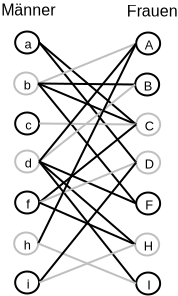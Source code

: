 <?xml version="1.0" encoding="UTF-8"?>
<dia:diagram xmlns:dia="http://www.lysator.liu.se/~alla/dia/"><dia:layer name="Hintergrund" visible="true"><dia:object type="Standard - Ellipse" version="0" id="O0"><dia:attribute name="obj_pos"><dia:point val="7.9,5"/></dia:attribute><dia:attribute name="obj_bb"><dia:rectangle val="7.85,4.95;9.15,6.15"/></dia:attribute><dia:attribute name="elem_corner"><dia:point val="7.9,5"/></dia:attribute><dia:attribute name="elem_width"><dia:real val="1.2"/></dia:attribute><dia:attribute name="elem_height"><dia:real val="1.1"/></dia:attribute></dia:object><dia:object type="Standard - Text" version="0" id="O1"><dia:attribute name="obj_pos"><dia:point val="8.55,5.85"/></dia:attribute><dia:attribute name="obj_bb"><dia:rectangle val="8.375,5.25;8.725,6.25"/></dia:attribute><dia:attribute name="text"><dia:composite type="text"><dia:attribute name="string"><dia:string>#a#</dia:string></dia:attribute><dia:attribute name="font"><dia:font family="arial" style="0" name="Helvetica"/></dia:attribute><dia:attribute name="height"><dia:real val="0.8"/></dia:attribute><dia:attribute name="pos"><dia:point val="8.55,5.85"/></dia:attribute><dia:attribute name="color"><dia:color val="#000000"/></dia:attribute><dia:attribute name="alignment"><dia:enum val="1"/></dia:attribute></dia:composite></dia:attribute></dia:object><dia:object type="Standard - Ellipse" version="0" id="O2"><dia:attribute name="obj_pos"><dia:point val="7.85,7.05"/></dia:attribute><dia:attribute name="obj_bb"><dia:rectangle val="7.8,7;9.1,8.2"/></dia:attribute><dia:attribute name="elem_corner"><dia:point val="7.85,7.05"/></dia:attribute><dia:attribute name="elem_width"><dia:real val="1.2"/></dia:attribute><dia:attribute name="elem_height"><dia:real val="1.1"/></dia:attribute><dia:attribute name="border_color"><dia:color val="#bfbfbf"/></dia:attribute></dia:object><dia:object type="Standard - Text" version="0" id="O3"><dia:attribute name="obj_pos"><dia:point val="8.5,7.9"/></dia:attribute><dia:attribute name="obj_bb"><dia:rectangle val="8.325,7.3;8.675,8.3"/></dia:attribute><dia:attribute name="text"><dia:composite type="text"><dia:attribute name="string"><dia:string>#b#</dia:string></dia:attribute><dia:attribute name="font"><dia:font family="arial" style="0" name="Helvetica"/></dia:attribute><dia:attribute name="height"><dia:real val="0.8"/></dia:attribute><dia:attribute name="pos"><dia:point val="8.5,7.9"/></dia:attribute><dia:attribute name="color"><dia:color val="#000000"/></dia:attribute><dia:attribute name="alignment"><dia:enum val="1"/></dia:attribute></dia:composite></dia:attribute></dia:object><dia:object type="Standard - Ellipse" version="0" id="O4"><dia:attribute name="obj_pos"><dia:point val="7.9,9.05"/></dia:attribute><dia:attribute name="obj_bb"><dia:rectangle val="7.85,9;9.15,10.2"/></dia:attribute><dia:attribute name="elem_corner"><dia:point val="7.9,9.05"/></dia:attribute><dia:attribute name="elem_width"><dia:real val="1.2"/></dia:attribute><dia:attribute name="elem_height"><dia:real val="1.1"/></dia:attribute></dia:object><dia:object type="Standard - Text" version="0" id="O5"><dia:attribute name="obj_pos"><dia:point val="8.55,9.9"/></dia:attribute><dia:attribute name="obj_bb"><dia:rectangle val="8.4,9.3;8.7,10.3"/></dia:attribute><dia:attribute name="text"><dia:composite type="text"><dia:attribute name="string"><dia:string>#c#</dia:string></dia:attribute><dia:attribute name="font"><dia:font family="arial" style="0" name="Helvetica"/></dia:attribute><dia:attribute name="height"><dia:real val="0.8"/></dia:attribute><dia:attribute name="pos"><dia:point val="8.55,9.9"/></dia:attribute><dia:attribute name="color"><dia:color val="#000000"/></dia:attribute><dia:attribute name="alignment"><dia:enum val="1"/></dia:attribute></dia:composite></dia:attribute></dia:object><dia:object type="Standard - Ellipse" version="0" id="O6"><dia:attribute name="obj_pos"><dia:point val="7.9,10.95"/></dia:attribute><dia:attribute name="obj_bb"><dia:rectangle val="7.85,10.9;9.15,12.1"/></dia:attribute><dia:attribute name="elem_corner"><dia:point val="7.9,10.95"/></dia:attribute><dia:attribute name="elem_width"><dia:real val="1.2"/></dia:attribute><dia:attribute name="elem_height"><dia:real val="1.1"/></dia:attribute><dia:attribute name="border_color"><dia:color val="#bfbfbf"/></dia:attribute></dia:object><dia:object type="Standard - Text" version="0" id="O7"><dia:attribute name="obj_pos"><dia:point val="8.55,11.8"/></dia:attribute><dia:attribute name="obj_bb"><dia:rectangle val="8.375,11.2;8.725,12.2"/></dia:attribute><dia:attribute name="text"><dia:composite type="text"><dia:attribute name="string"><dia:string>#d#</dia:string></dia:attribute><dia:attribute name="font"><dia:font family="arial" style="0" name="Helvetica"/></dia:attribute><dia:attribute name="height"><dia:real val="0.8"/></dia:attribute><dia:attribute name="pos"><dia:point val="8.55,11.8"/></dia:attribute><dia:attribute name="color"><dia:color val="#000000"/></dia:attribute><dia:attribute name="alignment"><dia:enum val="1"/></dia:attribute></dia:composite></dia:attribute></dia:object><dia:object type="Standard - Ellipse" version="0" id="O8"><dia:attribute name="obj_pos"><dia:point val="7.9,13"/></dia:attribute><dia:attribute name="obj_bb"><dia:rectangle val="7.85,12.95;9.15,14.15"/></dia:attribute><dia:attribute name="elem_corner"><dia:point val="7.9,13"/></dia:attribute><dia:attribute name="elem_width"><dia:real val="1.2"/></dia:attribute><dia:attribute name="elem_height"><dia:real val="1.1"/></dia:attribute></dia:object><dia:object type="Standard - Text" version="0" id="O9"><dia:attribute name="obj_pos"><dia:point val="8.55,13.85"/></dia:attribute><dia:attribute name="obj_bb"><dia:rectangle val="8.475,13.25;8.625,14.25"/></dia:attribute><dia:attribute name="text"><dia:composite type="text"><dia:attribute name="string"><dia:string>#f#</dia:string></dia:attribute><dia:attribute name="font"><dia:font family="arial" style="0" name="Helvetica"/></dia:attribute><dia:attribute name="height"><dia:real val="0.8"/></dia:attribute><dia:attribute name="pos"><dia:point val="8.55,13.85"/></dia:attribute><dia:attribute name="color"><dia:color val="#000000"/></dia:attribute><dia:attribute name="alignment"><dia:enum val="1"/></dia:attribute></dia:composite></dia:attribute></dia:object><dia:object type="Standard - Ellipse" version="0" id="O10"><dia:attribute name="obj_pos"><dia:point val="7.85,15.05"/></dia:attribute><dia:attribute name="obj_bb"><dia:rectangle val="7.8,15;9.1,16.2"/></dia:attribute><dia:attribute name="elem_corner"><dia:point val="7.85,15.05"/></dia:attribute><dia:attribute name="elem_width"><dia:real val="1.2"/></dia:attribute><dia:attribute name="elem_height"><dia:real val="1.1"/></dia:attribute><dia:attribute name="border_color"><dia:color val="#bfbfbf"/></dia:attribute></dia:object><dia:object type="Standard - Text" version="0" id="O11"><dia:attribute name="obj_pos"><dia:point val="8.5,15.9"/></dia:attribute><dia:attribute name="obj_bb"><dia:rectangle val="8.325,15.3;8.675,16.3"/></dia:attribute><dia:attribute name="text"><dia:composite type="text"><dia:attribute name="string"><dia:string>#h#</dia:string></dia:attribute><dia:attribute name="font"><dia:font family="arial" style="0" name="Helvetica"/></dia:attribute><dia:attribute name="height"><dia:real val="0.8"/></dia:attribute><dia:attribute name="pos"><dia:point val="8.5,15.9"/></dia:attribute><dia:attribute name="color"><dia:color val="#000000"/></dia:attribute><dia:attribute name="alignment"><dia:enum val="1"/></dia:attribute></dia:composite></dia:attribute></dia:object><dia:object type="Standard - Ellipse" version="0" id="O12"><dia:attribute name="obj_pos"><dia:point val="7.9,17"/></dia:attribute><dia:attribute name="obj_bb"><dia:rectangle val="7.85,16.95;9.15,18.15"/></dia:attribute><dia:attribute name="elem_corner"><dia:point val="7.9,17"/></dia:attribute><dia:attribute name="elem_width"><dia:real val="1.2"/></dia:attribute><dia:attribute name="elem_height"><dia:real val="1.1"/></dia:attribute></dia:object><dia:object type="Standard - Text" version="0" id="O13"><dia:attribute name="obj_pos"><dia:point val="8.55,17.85"/></dia:attribute><dia:attribute name="obj_bb"><dia:rectangle val="8.475,17.25;8.625,18.25"/></dia:attribute><dia:attribute name="text"><dia:composite type="text"><dia:attribute name="string"><dia:string>#i#</dia:string></dia:attribute><dia:attribute name="font"><dia:font family="arial" style="0" name="Helvetica"/></dia:attribute><dia:attribute name="height"><dia:real val="0.8"/></dia:attribute><dia:attribute name="pos"><dia:point val="8.55,17.85"/></dia:attribute><dia:attribute name="color"><dia:color val="#000000"/></dia:attribute><dia:attribute name="alignment"><dia:enum val="1"/></dia:attribute></dia:composite></dia:attribute></dia:object><dia:object type="Standard - Ellipse" version="0" id="O14"><dia:attribute name="obj_pos"><dia:point val="13.95,5.05"/></dia:attribute><dia:attribute name="obj_bb"><dia:rectangle val="13.9,5;15.2,6.2"/></dia:attribute><dia:attribute name="elem_corner"><dia:point val="13.95,5.05"/></dia:attribute><dia:attribute name="elem_width"><dia:real val="1.2"/></dia:attribute><dia:attribute name="elem_height"><dia:real val="1.1"/></dia:attribute></dia:object><dia:object type="Standard - Text" version="0" id="O15"><dia:attribute name="obj_pos"><dia:point val="14.6,5.9"/></dia:attribute><dia:attribute name="obj_bb"><dia:rectangle val="14.425,5.3;14.775,6.3"/></dia:attribute><dia:attribute name="text"><dia:composite type="text"><dia:attribute name="string"><dia:string>#A#</dia:string></dia:attribute><dia:attribute name="font"><dia:font family="arial" style="0" name="Helvetica"/></dia:attribute><dia:attribute name="height"><dia:real val="0.8"/></dia:attribute><dia:attribute name="pos"><dia:point val="14.6,5.9"/></dia:attribute><dia:attribute name="color"><dia:color val="#000000"/></dia:attribute><dia:attribute name="alignment"><dia:enum val="1"/></dia:attribute></dia:composite></dia:attribute></dia:object><dia:object type="Standard - Ellipse" version="0" id="O16"><dia:attribute name="obj_pos"><dia:point val="13.9,7.1"/></dia:attribute><dia:attribute name="obj_bb"><dia:rectangle val="13.85,7.05;15.15,8.25"/></dia:attribute><dia:attribute name="elem_corner"><dia:point val="13.9,7.1"/></dia:attribute><dia:attribute name="elem_width"><dia:real val="1.2"/></dia:attribute><dia:attribute name="elem_height"><dia:real val="1.1"/></dia:attribute></dia:object><dia:object type="Standard - Text" version="0" id="O17"><dia:attribute name="obj_pos"><dia:point val="14.55,7.95"/></dia:attribute><dia:attribute name="obj_bb"><dia:rectangle val="14.35,7.35;14.75,8.35"/></dia:attribute><dia:attribute name="text"><dia:composite type="text"><dia:attribute name="string"><dia:string>#B#</dia:string></dia:attribute><dia:attribute name="font"><dia:font family="arial" style="0" name="Helvetica"/></dia:attribute><dia:attribute name="height"><dia:real val="0.8"/></dia:attribute><dia:attribute name="pos"><dia:point val="14.55,7.95"/></dia:attribute><dia:attribute name="color"><dia:color val="#000000"/></dia:attribute><dia:attribute name="alignment"><dia:enum val="1"/></dia:attribute></dia:composite></dia:attribute></dia:object><dia:object type="Standard - Ellipse" version="0" id="O18"><dia:attribute name="obj_pos"><dia:point val="13.95,9.1"/></dia:attribute><dia:attribute name="obj_bb"><dia:rectangle val="13.9,9.05;15.2,10.25"/></dia:attribute><dia:attribute name="elem_corner"><dia:point val="13.95,9.1"/></dia:attribute><dia:attribute name="elem_width"><dia:real val="1.2"/></dia:attribute><dia:attribute name="elem_height"><dia:real val="1.1"/></dia:attribute><dia:attribute name="border_color"><dia:color val="#bfbfbf"/></dia:attribute></dia:object><dia:object type="Standard - Text" version="0" id="O19"><dia:attribute name="obj_pos"><dia:point val="14.6,9.95"/></dia:attribute><dia:attribute name="obj_bb"><dia:rectangle val="14.375,9.35;14.825,10.35"/></dia:attribute><dia:attribute name="text"><dia:composite type="text"><dia:attribute name="string"><dia:string>#C#</dia:string></dia:attribute><dia:attribute name="font"><dia:font family="arial" style="0" name="Helvetica"/></dia:attribute><dia:attribute name="height"><dia:real val="0.8"/></dia:attribute><dia:attribute name="pos"><dia:point val="14.6,9.95"/></dia:attribute><dia:attribute name="color"><dia:color val="#000000"/></dia:attribute><dia:attribute name="alignment"><dia:enum val="1"/></dia:attribute></dia:composite></dia:attribute></dia:object><dia:object type="Standard - Ellipse" version="0" id="O20"><dia:attribute name="obj_pos"><dia:point val="13.95,11"/></dia:attribute><dia:attribute name="obj_bb"><dia:rectangle val="13.9,10.95;15.2,12.15"/></dia:attribute><dia:attribute name="elem_corner"><dia:point val="13.95,11"/></dia:attribute><dia:attribute name="elem_width"><dia:real val="1.2"/></dia:attribute><dia:attribute name="elem_height"><dia:real val="1.1"/></dia:attribute><dia:attribute name="border_color"><dia:color val="#bfbfbf"/></dia:attribute></dia:object><dia:object type="Standard - Text" version="0" id="O21"><dia:attribute name="obj_pos"><dia:point val="14.6,11.85"/></dia:attribute><dia:attribute name="obj_bb"><dia:rectangle val="14.375,11.25;14.825,12.25"/></dia:attribute><dia:attribute name="text"><dia:composite type="text"><dia:attribute name="string"><dia:string>#D#</dia:string></dia:attribute><dia:attribute name="font"><dia:font family="arial" style="0" name="Helvetica"/></dia:attribute><dia:attribute name="height"><dia:real val="0.8"/></dia:attribute><dia:attribute name="pos"><dia:point val="14.6,11.85"/></dia:attribute><dia:attribute name="color"><dia:color val="#000000"/></dia:attribute><dia:attribute name="alignment"><dia:enum val="1"/></dia:attribute></dia:composite></dia:attribute></dia:object><dia:object type="Standard - Ellipse" version="0" id="O22"><dia:attribute name="obj_pos"><dia:point val="13.95,13.05"/></dia:attribute><dia:attribute name="obj_bb"><dia:rectangle val="13.9,13;15.2,14.2"/></dia:attribute><dia:attribute name="elem_corner"><dia:point val="13.95,13.05"/></dia:attribute><dia:attribute name="elem_width"><dia:real val="1.2"/></dia:attribute><dia:attribute name="elem_height"><dia:real val="1.1"/></dia:attribute></dia:object><dia:object type="Standard - Text" version="0" id="O23"><dia:attribute name="obj_pos"><dia:point val="14.6,13.9"/></dia:attribute><dia:attribute name="obj_bb"><dia:rectangle val="14.425,13.3;14.775,14.3"/></dia:attribute><dia:attribute name="text"><dia:composite type="text"><dia:attribute name="string"><dia:string>#F#</dia:string></dia:attribute><dia:attribute name="font"><dia:font family="arial" style="0" name="Helvetica"/></dia:attribute><dia:attribute name="height"><dia:real val="0.8"/></dia:attribute><dia:attribute name="pos"><dia:point val="14.6,13.9"/></dia:attribute><dia:attribute name="color"><dia:color val="#000000"/></dia:attribute><dia:attribute name="alignment"><dia:enum val="1"/></dia:attribute></dia:composite></dia:attribute></dia:object><dia:object type="Standard - Ellipse" version="0" id="O24"><dia:attribute name="obj_pos"><dia:point val="13.9,15.1"/></dia:attribute><dia:attribute name="obj_bb"><dia:rectangle val="13.85,15.05;15.15,16.25"/></dia:attribute><dia:attribute name="elem_corner"><dia:point val="13.9,15.1"/></dia:attribute><dia:attribute name="elem_width"><dia:real val="1.2"/></dia:attribute><dia:attribute name="elem_height"><dia:real val="1.1"/></dia:attribute><dia:attribute name="border_color"><dia:color val="#bfbfbf"/></dia:attribute></dia:object><dia:object type="Standard - Text" version="0" id="O25"><dia:attribute name="obj_pos"><dia:point val="14.55,15.95"/></dia:attribute><dia:attribute name="obj_bb"><dia:rectangle val="14.325,15.35;14.775,16.35"/></dia:attribute><dia:attribute name="text"><dia:composite type="text"><dia:attribute name="string"><dia:string>#H#</dia:string></dia:attribute><dia:attribute name="font"><dia:font family="arial" style="0" name="Helvetica"/></dia:attribute><dia:attribute name="height"><dia:real val="0.8"/></dia:attribute><dia:attribute name="pos"><dia:point val="14.55,15.95"/></dia:attribute><dia:attribute name="color"><dia:color val="#000000"/></dia:attribute><dia:attribute name="alignment"><dia:enum val="1"/></dia:attribute></dia:composite></dia:attribute></dia:object><dia:object type="Standard - Ellipse" version="0" id="O26"><dia:attribute name="obj_pos"><dia:point val="13.95,17.05"/></dia:attribute><dia:attribute name="obj_bb"><dia:rectangle val="13.9,17;15.2,18.2"/></dia:attribute><dia:attribute name="elem_corner"><dia:point val="13.95,17.05"/></dia:attribute><dia:attribute name="elem_width"><dia:real val="1.2"/></dia:attribute><dia:attribute name="elem_height"><dia:real val="1.1"/></dia:attribute></dia:object><dia:object type="Standard - Text" version="0" id="O27"><dia:attribute name="obj_pos"><dia:point val="14.6,17.9"/></dia:attribute><dia:attribute name="obj_bb"><dia:rectangle val="14.525,17.3;14.675,18.3"/></dia:attribute><dia:attribute name="text"><dia:composite type="text"><dia:attribute name="string"><dia:string>#I#</dia:string></dia:attribute><dia:attribute name="font"><dia:font family="arial" style="0" name="Helvetica"/></dia:attribute><dia:attribute name="height"><dia:real val="0.8"/></dia:attribute><dia:attribute name="pos"><dia:point val="14.6,17.9"/></dia:attribute><dia:attribute name="color"><dia:color val="#000000"/></dia:attribute><dia:attribute name="alignment"><dia:enum val="1"/></dia:attribute></dia:composite></dia:attribute></dia:object><dia:object type="Standard - Text" version="0" id="O28"><dia:attribute name="obj_pos"><dia:point val="8.55,4.2"/></dia:attribute><dia:attribute name="obj_bb"><dia:rectangle val="7.35,3.45;9.75,4.7"/></dia:attribute><dia:attribute name="text"><dia:composite type="text"><dia:attribute name="string"><dia:string>#Männer#</dia:string></dia:attribute><dia:attribute name="font"><dia:font family="arial" style="0" name="Helvetica"/></dia:attribute><dia:attribute name="height"><dia:real val="1"/></dia:attribute><dia:attribute name="pos"><dia:point val="8.55,4.2"/></dia:attribute><dia:attribute name="color"><dia:color val="#000000"/></dia:attribute><dia:attribute name="alignment"><dia:enum val="1"/></dia:attribute></dia:composite></dia:attribute></dia:object><dia:object type="Standard - Text" version="0" id="O29"><dia:attribute name="obj_pos"><dia:point val="14.75,4.25"/></dia:attribute><dia:attribute name="obj_bb"><dia:rectangle val="13.6,3.5;15.9,4.75"/></dia:attribute><dia:attribute name="text"><dia:composite type="text"><dia:attribute name="string"><dia:string>#Frauen#</dia:string></dia:attribute><dia:attribute name="font"><dia:font family="arial" style="0" name="Helvetica"/></dia:attribute><dia:attribute name="height"><dia:real val="1"/></dia:attribute><dia:attribute name="pos"><dia:point val="14.75,4.25"/></dia:attribute><dia:attribute name="color"><dia:color val="#000000"/></dia:attribute><dia:attribute name="alignment"><dia:enum val="1"/></dia:attribute></dia:composite></dia:attribute></dia:object><dia:object type="Standard - Line" version="0" id="O30"><dia:attribute name="obj_pos"><dia:point val="9.1,5.55"/></dia:attribute><dia:attribute name="obj_bb"><dia:rectangle val="9.03,5.48;14.021,9.72"/></dia:attribute><dia:attribute name="conn_endpoints"><dia:point val="9.1,5.55"/><dia:point val="13.95,9.65"/></dia:attribute><dia:attribute name="numcp"><dia:int val="1"/></dia:attribute><dia:connections><dia:connection handle="0" to="O0" connection="4"/><dia:connection handle="1" to="O18" connection="3"/></dia:connections></dia:object><dia:object type="Standard - Line" version="0" id="O31"><dia:attribute name="obj_pos"><dia:point val="13.95,11.55"/></dia:attribute><dia:attribute name="obj_bb"><dia:rectangle val="9.03,5.48;14.02,11.62"/></dia:attribute><dia:attribute name="conn_endpoints"><dia:point val="13.95,11.55"/><dia:point val="9.1,5.55"/></dia:attribute><dia:attribute name="numcp"><dia:int val="1"/></dia:attribute><dia:connections><dia:connection handle="0" to="O20" connection="3"/><dia:connection handle="1" to="O0" connection="4"/></dia:connections></dia:object><dia:object type="Standard - Line" version="0" id="O32"><dia:attribute name="obj_pos"><dia:point val="9.05,7.6"/></dia:attribute><dia:attribute name="obj_bb"><dia:rectangle val="8.985,5.535;14.015,7.665"/></dia:attribute><dia:attribute name="conn_endpoints"><dia:point val="9.05,7.6"/><dia:point val="13.95,5.6"/></dia:attribute><dia:attribute name="numcp"><dia:int val="1"/></dia:attribute><dia:attribute name="line_color"><dia:color val="#bfbfbf"/></dia:attribute><dia:connections><dia:connection handle="0" to="O2" connection="4"/><dia:connection handle="1" to="O14" connection="3"/></dia:connections></dia:object><dia:object type="Standard - Line" version="0" id="O33"><dia:attribute name="obj_pos"><dia:point val="9.05,7.6"/></dia:attribute><dia:attribute name="obj_bb"><dia:rectangle val="8.999,7.549;13.95,7.701"/></dia:attribute><dia:attribute name="conn_endpoints"><dia:point val="9.05,7.6"/><dia:point val="13.9,7.65"/></dia:attribute><dia:attribute name="numcp"><dia:int val="1"/></dia:attribute><dia:connections><dia:connection handle="0" to="O2" connection="4"/><dia:connection handle="1" to="O16" connection="3"/></dia:connections></dia:object><dia:object type="Standard - Line" version="0" id="O34"><dia:attribute name="obj_pos"><dia:point val="9.05,7.6"/></dia:attribute><dia:attribute name="obj_bb"><dia:rectangle val="8.985,7.535;14.015,9.715"/></dia:attribute><dia:attribute name="conn_endpoints"><dia:point val="9.05,7.6"/><dia:point val="13.95,9.65"/></dia:attribute><dia:attribute name="numcp"><dia:int val="1"/></dia:attribute><dia:connections><dia:connection handle="0" to="O2" connection="4"/><dia:connection handle="1" to="O18" connection="3"/></dia:connections></dia:object><dia:object type="Standard - Line" version="0" id="O35"><dia:attribute name="obj_pos"><dia:point val="9.05,7.6"/></dia:attribute><dia:attribute name="obj_bb"><dia:rectangle val="8.98,7.53;14.02,13.67"/></dia:attribute><dia:attribute name="conn_endpoints"><dia:point val="9.05,7.6"/><dia:point val="13.95,13.6"/></dia:attribute><dia:attribute name="numcp"><dia:int val="1"/></dia:attribute><dia:connections><dia:connection handle="0" to="O2" connection="4"/><dia:connection handle="1" to="O22" connection="3"/></dia:connections></dia:object><dia:object type="Standard - Line" version="0" id="O36"><dia:attribute name="obj_pos"><dia:point val="9.1,9.6"/></dia:attribute><dia:attribute name="obj_bb"><dia:rectangle val="9.049,9.549;14.001,9.701"/></dia:attribute><dia:attribute name="conn_endpoints"><dia:point val="9.1,9.6"/><dia:point val="13.95,9.65"/></dia:attribute><dia:attribute name="numcp"><dia:int val="1"/></dia:attribute><dia:attribute name="line_color"><dia:color val="#bfbfbf"/></dia:attribute><dia:connections><dia:connection handle="0" to="O4" connection="4"/><dia:connection handle="1" to="O18" connection="3"/></dia:connections></dia:object><dia:object type="Standard - Line" version="0" id="O37"><dia:attribute name="obj_pos"><dia:point val="9.1,11.5"/></dia:attribute><dia:attribute name="obj_bb"><dia:rectangle val="9.03,7.58;13.97,11.57"/></dia:attribute><dia:attribute name="conn_endpoints"><dia:point val="9.1,11.5"/><dia:point val="13.9,7.65"/></dia:attribute><dia:attribute name="numcp"><dia:int val="1"/></dia:attribute><dia:attribute name="line_color"><dia:color val="#bfbfbf"/></dia:attribute><dia:connections><dia:connection handle="0" to="O6" connection="4"/><dia:connection handle="1" to="O16" connection="3"/></dia:connections></dia:object><dia:object type="Standard - Line" version="0" id="O38"><dia:attribute name="obj_pos"><dia:point val="9.1,11.5"/></dia:attribute><dia:attribute name="obj_bb"><dia:rectangle val="9.03,5.53;14.02,11.57"/></dia:attribute><dia:attribute name="conn_endpoints"><dia:point val="9.1,11.5"/><dia:point val="13.95,5.6"/></dia:attribute><dia:attribute name="numcp"><dia:int val="1"/></dia:attribute><dia:attribute name="line_color"><dia:color val="#010101"/></dia:attribute><dia:connections><dia:connection handle="0" to="O6" connection="4"/><dia:connection handle="1" to="O14" connection="3"/></dia:connections></dia:object><dia:object type="Standard - Line" version="0" id="O39"><dia:attribute name="obj_pos"><dia:point val="9.1,11.5"/></dia:attribute><dia:attribute name="obj_bb"><dia:rectangle val="9.034,11.434;14.016,13.666"/></dia:attribute><dia:attribute name="conn_endpoints"><dia:point val="9.1,11.5"/><dia:point val="13.95,13.6"/></dia:attribute><dia:attribute name="numcp"><dia:int val="1"/></dia:attribute><dia:connections><dia:connection handle="0" to="O6" connection="4"/><dia:connection handle="1" to="O22" connection="3"/></dia:connections></dia:object><dia:object type="Standard - Line" version="0" id="O40"><dia:attribute name="obj_pos"><dia:point val="9.1,11.5"/></dia:attribute><dia:attribute name="obj_bb"><dia:rectangle val="9.029,11.43;13.97,15.72"/></dia:attribute><dia:attribute name="conn_endpoints"><dia:point val="9.1,11.5"/><dia:point val="13.9,15.65"/></dia:attribute><dia:attribute name="numcp"><dia:int val="1"/></dia:attribute><dia:connections><dia:connection handle="0" to="O6" connection="4"/><dia:connection handle="1" to="O24" connection="3"/></dia:connections></dia:object><dia:object type="Standard - Line" version="0" id="O41"><dia:attribute name="obj_pos"><dia:point val="9.1,11.5"/></dia:attribute><dia:attribute name="obj_bb"><dia:rectangle val="9.03,11.43;14.02,17.67"/></dia:attribute><dia:attribute name="conn_endpoints"><dia:point val="9.1,11.5"/><dia:point val="13.95,17.6"/></dia:attribute><dia:attribute name="numcp"><dia:int val="1"/></dia:attribute><dia:connections><dia:connection handle="0" to="O6" connection="4"/><dia:connection handle="1" to="O26" connection="3"/></dia:connections></dia:object><dia:object type="Standard - Line" version="0" id="O42"><dia:attribute name="obj_pos"><dia:point val="9.1,13.55"/></dia:attribute><dia:attribute name="obj_bb"><dia:rectangle val="9.03,9.58;14.02,13.62"/></dia:attribute><dia:attribute name="conn_endpoints"><dia:point val="9.1,13.55"/><dia:point val="13.95,9.65"/></dia:attribute><dia:attribute name="numcp"><dia:int val="1"/></dia:attribute><dia:connections><dia:connection handle="0" to="O8" connection="4"/><dia:connection handle="1" to="O18" connection="3"/></dia:connections></dia:object><dia:object type="Standard - Line" version="0" id="O43"><dia:attribute name="obj_pos"><dia:point val="9.1,13.55"/></dia:attribute><dia:attribute name="obj_bb"><dia:rectangle val="9.035,11.485;14.015,13.615"/></dia:attribute><dia:attribute name="conn_endpoints"><dia:point val="9.1,13.55"/><dia:point val="13.95,11.55"/></dia:attribute><dia:attribute name="numcp"><dia:int val="1"/></dia:attribute><dia:attribute name="line_color"><dia:color val="#bfbfbf"/></dia:attribute><dia:connections><dia:connection handle="0" to="O8" connection="4"/><dia:connection handle="1" to="O20" connection="3"/></dia:connections></dia:object><dia:object type="Standard - Line" version="0" id="O44"><dia:attribute name="obj_pos"><dia:point val="9.1,13.55"/></dia:attribute><dia:attribute name="obj_bb"><dia:rectangle val="9.034,13.484;13.966,15.716"/></dia:attribute><dia:attribute name="conn_endpoints"><dia:point val="9.1,13.55"/><dia:point val="13.9,15.65"/></dia:attribute><dia:attribute name="numcp"><dia:int val="1"/></dia:attribute><dia:connections><dia:connection handle="0" to="O8" connection="4"/><dia:connection handle="1" to="O24" connection="3"/></dia:connections></dia:object><dia:object type="Standard - Line" version="0" id="O45"><dia:attribute name="obj_pos"><dia:point val="9.05,15.6"/></dia:attribute><dia:attribute name="obj_bb"><dia:rectangle val="8.983,5.533;14.017,15.667"/></dia:attribute><dia:attribute name="conn_endpoints"><dia:point val="9.05,15.6"/><dia:point val="13.95,5.6"/></dia:attribute><dia:attribute name="numcp"><dia:int val="1"/></dia:attribute><dia:connections><dia:connection handle="0" to="O10" connection="4"/><dia:connection handle="1" to="O14" connection="3"/></dia:connections></dia:object><dia:object type="Standard - Line" version="0" id="O46"><dia:attribute name="obj_pos"><dia:point val="9.05,15.6"/></dia:attribute><dia:attribute name="obj_bb"><dia:rectangle val="8.985,15.535;14.015,17.665"/></dia:attribute><dia:attribute name="conn_endpoints"><dia:point val="9.05,15.6"/><dia:point val="13.95,17.6"/></dia:attribute><dia:attribute name="numcp"><dia:int val="1"/></dia:attribute><dia:attribute name="line_color"><dia:color val="#bfbfbf"/></dia:attribute><dia:connections><dia:connection handle="0" to="O10" connection="4"/><dia:connection handle="1" to="O26" connection="3"/></dia:connections></dia:object><dia:object type="Standard - Line" version="0" id="O47"><dia:attribute name="obj_pos"><dia:point val="9.1,17.55"/></dia:attribute><dia:attribute name="obj_bb"><dia:rectangle val="9.03,11.48;14.02,17.62"/></dia:attribute><dia:attribute name="conn_endpoints"><dia:point val="9.1,17.55"/><dia:point val="13.95,11.55"/></dia:attribute><dia:attribute name="numcp"><dia:int val="1"/></dia:attribute><dia:connections><dia:connection handle="0" to="O12" connection="4"/><dia:connection handle="1" to="O20" connection="3"/></dia:connections></dia:object><dia:object type="Standard - Line" version="0" id="O48"><dia:attribute name="obj_pos"><dia:point val="9.1,17.55"/></dia:attribute><dia:attribute name="obj_bb"><dia:rectangle val="9.035,15.585;13.965,17.615"/></dia:attribute><dia:attribute name="conn_endpoints"><dia:point val="9.1,17.55"/><dia:point val="13.9,15.65"/></dia:attribute><dia:attribute name="numcp"><dia:int val="1"/></dia:attribute><dia:attribute name="line_color"><dia:color val="#bfbfbf"/></dia:attribute><dia:connections><dia:connection handle="0" to="O12" connection="4"/><dia:connection handle="1" to="O24" connection="3"/></dia:connections></dia:object></dia:layer></dia:diagram>
